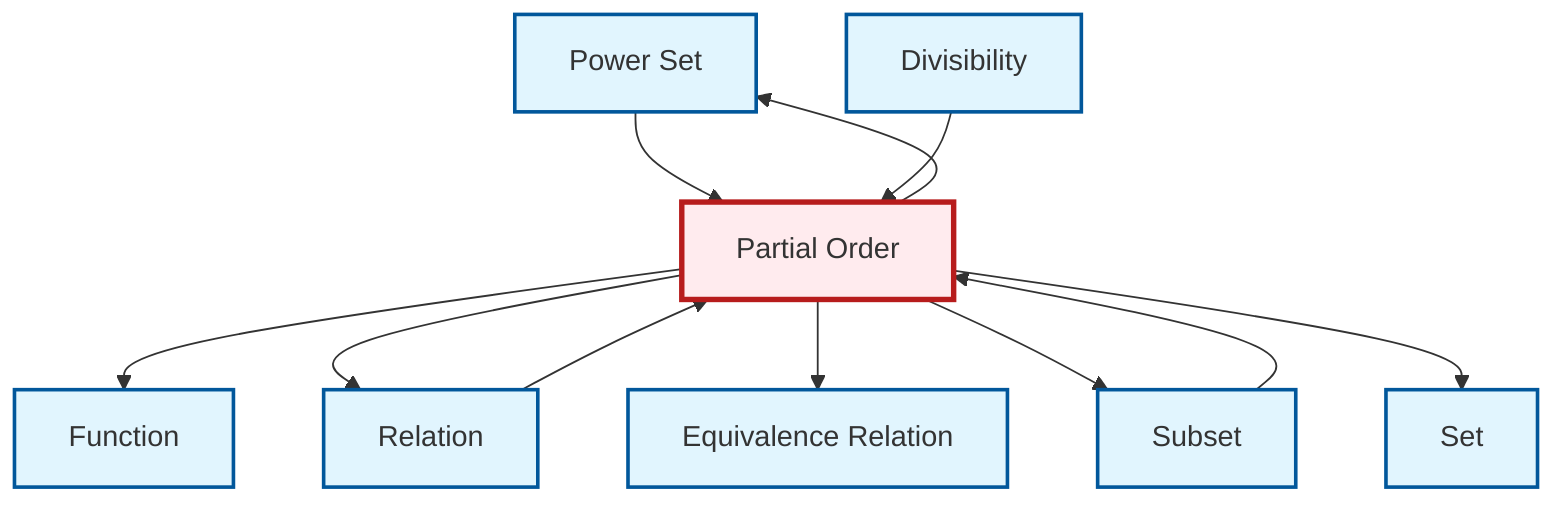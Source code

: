 graph TD
    classDef definition fill:#e1f5fe,stroke:#01579b,stroke-width:2px
    classDef theorem fill:#f3e5f5,stroke:#4a148c,stroke-width:2px
    classDef axiom fill:#fff3e0,stroke:#e65100,stroke-width:2px
    classDef example fill:#e8f5e9,stroke:#1b5e20,stroke-width:2px
    classDef current fill:#ffebee,stroke:#b71c1c,stroke-width:3px
    def-equivalence-relation["Equivalence Relation"]:::definition
    def-function["Function"]:::definition
    def-set["Set"]:::definition
    def-power-set["Power Set"]:::definition
    def-relation["Relation"]:::definition
    def-divisibility["Divisibility"]:::definition
    def-subset["Subset"]:::definition
    def-partial-order["Partial Order"]:::definition
    def-power-set --> def-partial-order
    def-relation --> def-partial-order
    def-partial-order --> def-function
    def-subset --> def-partial-order
    def-partial-order --> def-relation
    def-partial-order --> def-equivalence-relation
    def-partial-order --> def-subset
    def-divisibility --> def-partial-order
    def-partial-order --> def-set
    def-partial-order --> def-power-set
    class def-partial-order current